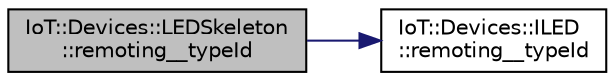 digraph "IoT::Devices::LEDSkeleton::remoting__typeId"
{
 // LATEX_PDF_SIZE
  edge [fontname="Helvetica",fontsize="10",labelfontname="Helvetica",labelfontsize="10"];
  node [fontname="Helvetica",fontsize="10",shape=record];
  rankdir="LR";
  Node1 [label="IoT::Devices::LEDSkeleton\l::remoting__typeId",height=0.2,width=0.4,color="black", fillcolor="grey75", style="filled", fontcolor="black",tooltip="Destroys a LEDSkeleton."];
  Node1 -> Node2 [color="midnightblue",fontsize="10",style="solid"];
  Node2 [label="IoT::Devices::ILED\l::remoting__typeId",height=0.2,width=0.4,color="black", fillcolor="white", style="filled",URL="$classIoT_1_1Devices_1_1ILED.html#a98ed4cba2c10ae871314f64f44b12ece",tooltip=" "];
}
